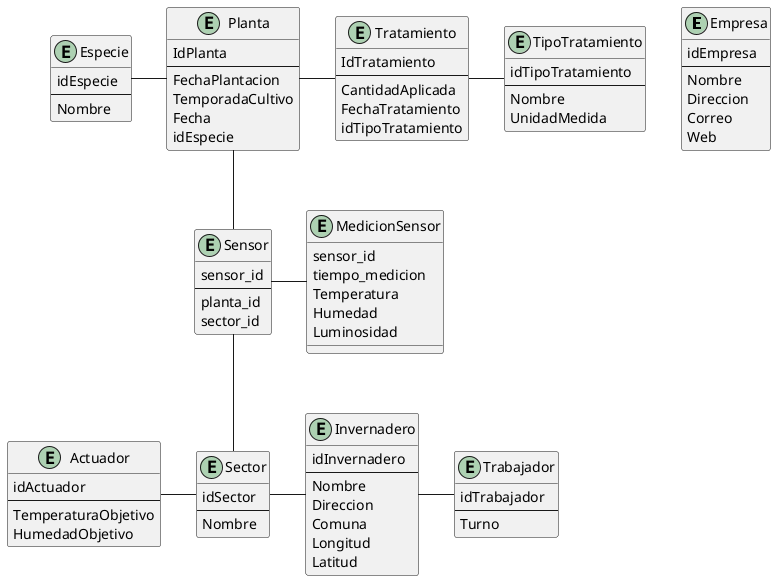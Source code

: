 @startuml Invernadero

entity Empresa{
    idEmpresa
    --
    Nombre
    Direccion
    Correo
    Web
}

entity Invernadero {
    idInvernadero
    --
    Nombre
    Direccion
    Comuna
    Longitud
    Latitud
}

entity Planta {
    IdPlanta
    --
    FechaPlantacion
    TemporadaCultivo
    Fecha
    idEspecie
}

entity Especie{
    idEspecie
    --
    Nombre
}

entity Sensor {
    sensor_id
    --
    planta_id
    sector_id
}

entity MedicionSensor {
    sensor_id
    tiempo_medicion
    Temperatura
    Humedad
    Luminosidad
}

entity Sector {
    idSector
    --
    Nombre
}

entity Actuador {
    idActuador
    --
    TemperaturaObjetivo
    HumedadObjetivo
}

entity Tratamiento {
    IdTratamiento
    --
    CantidadAplicada
    FechaTratamiento
    idTipoTratamiento
}

entity TipoTratamiento{
    idTipoTratamiento
    --
    Nombre
    UnidadMedida
}

entity Trabajador {
    idTrabajador
    --
    Turno
}

Planta -- Sensor
Planta - Tratamiento
Tratamiento - TipoTratamiento
Especie - Planta
Sensor - MedicionSensor
Sensor -- Sector
Sector-Invernadero
Actuador - Sector
Invernadero - Trabajador

@enduml